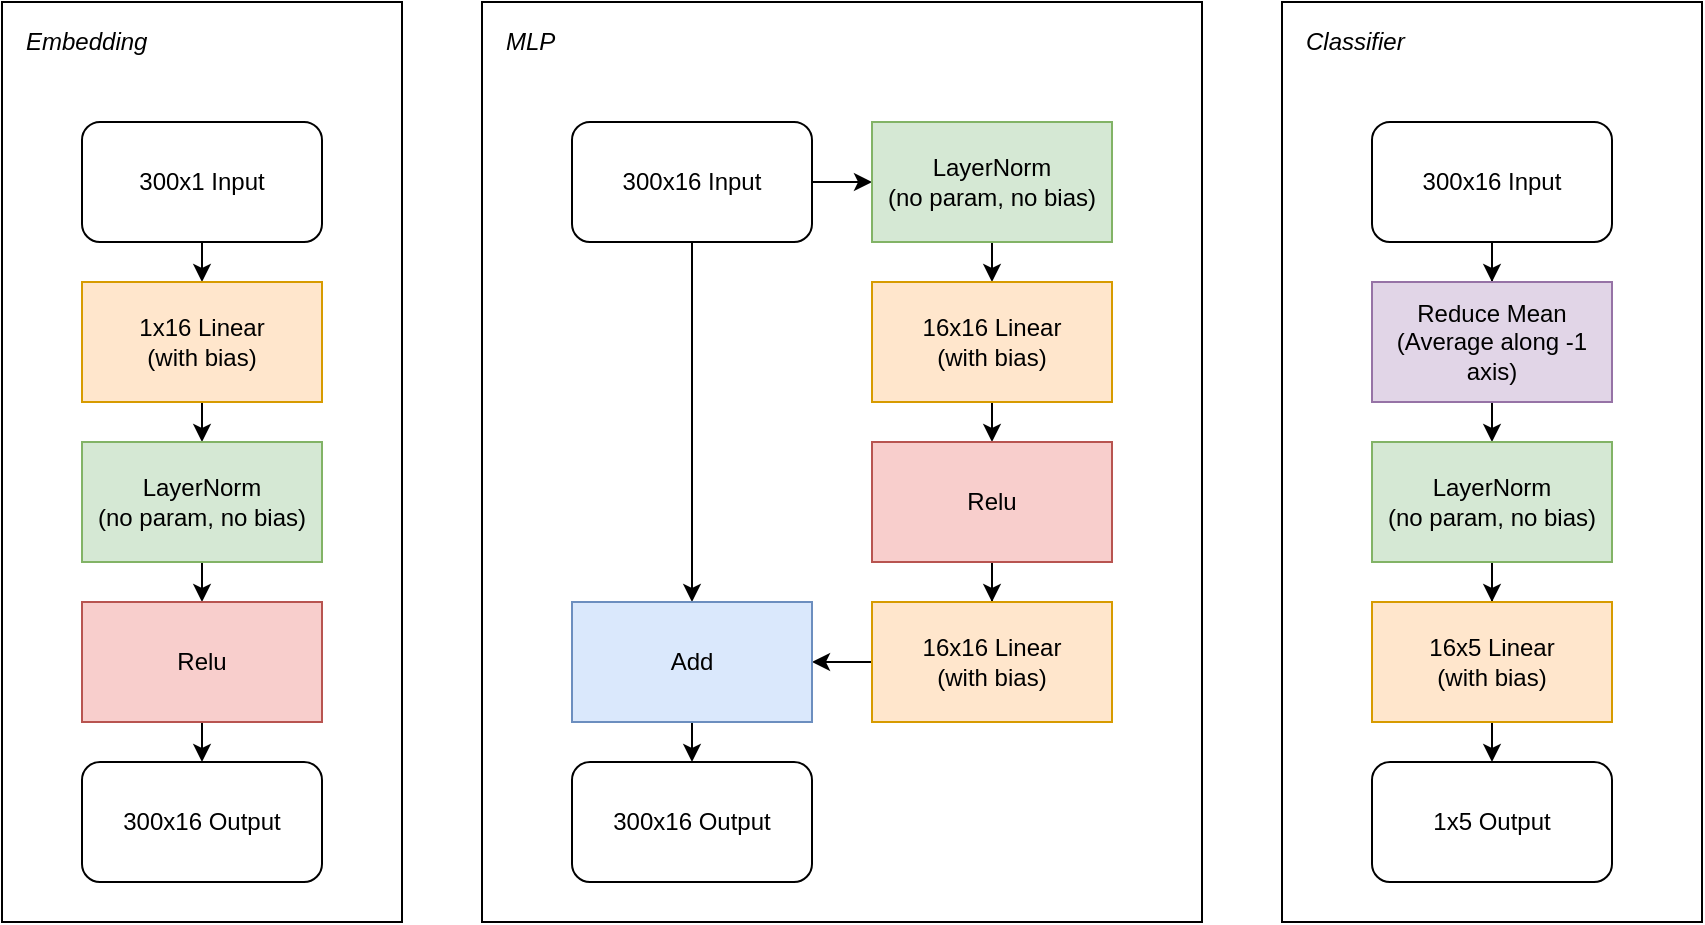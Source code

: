<mxfile version="24.7.17">
  <diagram name="Page-1" id="arKGru6hpowIayrga8De">
    <mxGraphModel dx="322" dy="297" grid="1" gridSize="10" guides="1" tooltips="1" connect="1" arrows="1" fold="1" page="1" pageScale="1" pageWidth="850" pageHeight="1100" math="0" shadow="0">
      <root>
        <mxCell id="0" />
        <mxCell id="1" parent="0" />
        <mxCell id="b9IoeqDUEjFp9OLqasUQ-37" value="" style="rounded=0;whiteSpace=wrap;html=1;" vertex="1" parent="1">
          <mxGeometry x="840" y="120" width="210" height="460" as="geometry" />
        </mxCell>
        <mxCell id="b9IoeqDUEjFp9OLqasUQ-30" value="" style="rounded=0;whiteSpace=wrap;html=1;" vertex="1" parent="1">
          <mxGeometry x="440" y="120" width="360" height="460" as="geometry" />
        </mxCell>
        <mxCell id="b9IoeqDUEjFp9OLqasUQ-14" value="" style="rounded=0;whiteSpace=wrap;html=1;" vertex="1" parent="1">
          <mxGeometry x="200" y="120" width="200" height="460" as="geometry" />
        </mxCell>
        <mxCell id="b9IoeqDUEjFp9OLqasUQ-10" style="edgeStyle=orthogonalEdgeStyle;rounded=0;orthogonalLoop=1;jettySize=auto;html=1;exitX=0.5;exitY=1;exitDx=0;exitDy=0;entryX=0.5;entryY=0;entryDx=0;entryDy=0;" edge="1" parent="1" source="b9IoeqDUEjFp9OLqasUQ-2" target="b9IoeqDUEjFp9OLqasUQ-3">
          <mxGeometry relative="1" as="geometry" />
        </mxCell>
        <mxCell id="b9IoeqDUEjFp9OLqasUQ-2" value="300x1 Input" style="rounded=1;whiteSpace=wrap;html=1;" vertex="1" parent="1">
          <mxGeometry x="240" y="180" width="120" height="60" as="geometry" />
        </mxCell>
        <mxCell id="b9IoeqDUEjFp9OLqasUQ-11" style="edgeStyle=orthogonalEdgeStyle;rounded=0;orthogonalLoop=1;jettySize=auto;html=1;exitX=0.5;exitY=1;exitDx=0;exitDy=0;entryX=0.5;entryY=0;entryDx=0;entryDy=0;" edge="1" parent="1" source="b9IoeqDUEjFp9OLqasUQ-3" target="b9IoeqDUEjFp9OLqasUQ-4">
          <mxGeometry relative="1" as="geometry" />
        </mxCell>
        <mxCell id="b9IoeqDUEjFp9OLqasUQ-3" value="1x16 Linear&lt;div&gt;(with bias)&lt;/div&gt;" style="rounded=0;whiteSpace=wrap;html=1;fillColor=#ffe6cc;strokeColor=#d79b00;" vertex="1" parent="1">
          <mxGeometry x="240" y="260" width="120" height="60" as="geometry" />
        </mxCell>
        <mxCell id="b9IoeqDUEjFp9OLqasUQ-12" style="edgeStyle=orthogonalEdgeStyle;rounded=0;orthogonalLoop=1;jettySize=auto;html=1;exitX=0.5;exitY=1;exitDx=0;exitDy=0;entryX=0.5;entryY=0;entryDx=0;entryDy=0;" edge="1" parent="1" source="b9IoeqDUEjFp9OLqasUQ-4" target="b9IoeqDUEjFp9OLqasUQ-5">
          <mxGeometry relative="1" as="geometry" />
        </mxCell>
        <mxCell id="b9IoeqDUEjFp9OLqasUQ-4" value="LayerNorm&lt;div&gt;(no param, no bias)&lt;/div&gt;" style="rounded=0;whiteSpace=wrap;html=1;fillColor=#d5e8d4;strokeColor=#82b366;" vertex="1" parent="1">
          <mxGeometry x="240" y="340" width="120" height="60" as="geometry" />
        </mxCell>
        <mxCell id="b9IoeqDUEjFp9OLqasUQ-13" style="edgeStyle=orthogonalEdgeStyle;rounded=0;orthogonalLoop=1;jettySize=auto;html=1;exitX=0.5;exitY=1;exitDx=0;exitDy=0;entryX=0.5;entryY=0;entryDx=0;entryDy=0;" edge="1" parent="1" source="b9IoeqDUEjFp9OLqasUQ-5" target="b9IoeqDUEjFp9OLqasUQ-6">
          <mxGeometry relative="1" as="geometry" />
        </mxCell>
        <mxCell id="b9IoeqDUEjFp9OLqasUQ-5" value="Relu" style="rounded=0;whiteSpace=wrap;html=1;fillColor=#f8cecc;strokeColor=#b85450;" vertex="1" parent="1">
          <mxGeometry x="240" y="420" width="120" height="60" as="geometry" />
        </mxCell>
        <mxCell id="b9IoeqDUEjFp9OLqasUQ-6" value="300x16 Output" style="rounded=1;whiteSpace=wrap;html=1;" vertex="1" parent="1">
          <mxGeometry x="240" y="500" width="120" height="60" as="geometry" />
        </mxCell>
        <mxCell id="b9IoeqDUEjFp9OLqasUQ-15" value="&lt;i&gt;Embedding&lt;/i&gt;" style="text;html=1;align=left;verticalAlign=middle;whiteSpace=wrap;rounded=0;" vertex="1" parent="1">
          <mxGeometry x="210" y="130" width="80" height="20" as="geometry" />
        </mxCell>
        <mxCell id="b9IoeqDUEjFp9OLqasUQ-23" style="edgeStyle=orthogonalEdgeStyle;rounded=0;orthogonalLoop=1;jettySize=auto;html=1;exitX=1;exitY=0.5;exitDx=0;exitDy=0;entryX=0;entryY=0.5;entryDx=0;entryDy=0;" edge="1" parent="1" source="b9IoeqDUEjFp9OLqasUQ-16" target="b9IoeqDUEjFp9OLqasUQ-17">
          <mxGeometry relative="1" as="geometry" />
        </mxCell>
        <mxCell id="b9IoeqDUEjFp9OLqasUQ-28" style="edgeStyle=orthogonalEdgeStyle;rounded=0;orthogonalLoop=1;jettySize=auto;html=1;exitX=0.5;exitY=1;exitDx=0;exitDy=0;entryX=0.5;entryY=0;entryDx=0;entryDy=0;" edge="1" parent="1" source="b9IoeqDUEjFp9OLqasUQ-16" target="b9IoeqDUEjFp9OLqasUQ-21">
          <mxGeometry relative="1" as="geometry" />
        </mxCell>
        <mxCell id="b9IoeqDUEjFp9OLqasUQ-16" value="300x16 Input" style="rounded=1;whiteSpace=wrap;html=1;" vertex="1" parent="1">
          <mxGeometry x="485" y="180" width="120" height="60" as="geometry" />
        </mxCell>
        <mxCell id="b9IoeqDUEjFp9OLqasUQ-24" style="edgeStyle=orthogonalEdgeStyle;rounded=0;orthogonalLoop=1;jettySize=auto;html=1;exitX=0.5;exitY=1;exitDx=0;exitDy=0;entryX=0.5;entryY=0;entryDx=0;entryDy=0;" edge="1" parent="1" source="b9IoeqDUEjFp9OLqasUQ-17" target="b9IoeqDUEjFp9OLqasUQ-18">
          <mxGeometry relative="1" as="geometry" />
        </mxCell>
        <mxCell id="b9IoeqDUEjFp9OLqasUQ-17" value="LayerNorm&lt;div&gt;(no param, no bias)&lt;/div&gt;" style="rounded=0;whiteSpace=wrap;html=1;fillColor=#d5e8d4;strokeColor=#82b366;" vertex="1" parent="1">
          <mxGeometry x="635" y="180" width="120" height="60" as="geometry" />
        </mxCell>
        <mxCell id="b9IoeqDUEjFp9OLqasUQ-25" style="edgeStyle=orthogonalEdgeStyle;rounded=0;orthogonalLoop=1;jettySize=auto;html=1;exitX=0.5;exitY=1;exitDx=0;exitDy=0;entryX=0.5;entryY=0;entryDx=0;entryDy=0;" edge="1" parent="1" source="b9IoeqDUEjFp9OLqasUQ-18" target="b9IoeqDUEjFp9OLqasUQ-19">
          <mxGeometry relative="1" as="geometry" />
        </mxCell>
        <mxCell id="b9IoeqDUEjFp9OLqasUQ-18" value="16x16 Linear&lt;div&gt;(with bias)&lt;/div&gt;" style="rounded=0;whiteSpace=wrap;html=1;fillColor=#ffe6cc;strokeColor=#d79b00;" vertex="1" parent="1">
          <mxGeometry x="635" y="260" width="120" height="60" as="geometry" />
        </mxCell>
        <mxCell id="b9IoeqDUEjFp9OLqasUQ-26" style="edgeStyle=orthogonalEdgeStyle;rounded=0;orthogonalLoop=1;jettySize=auto;html=1;exitX=0.5;exitY=1;exitDx=0;exitDy=0;" edge="1" parent="1" source="b9IoeqDUEjFp9OLqasUQ-19" target="b9IoeqDUEjFp9OLqasUQ-20">
          <mxGeometry relative="1" as="geometry" />
        </mxCell>
        <mxCell id="b9IoeqDUEjFp9OLqasUQ-19" value="Relu" style="rounded=0;whiteSpace=wrap;html=1;fillColor=#f8cecc;strokeColor=#b85450;" vertex="1" parent="1">
          <mxGeometry x="635" y="340" width="120" height="60" as="geometry" />
        </mxCell>
        <mxCell id="b9IoeqDUEjFp9OLqasUQ-27" style="edgeStyle=orthogonalEdgeStyle;rounded=0;orthogonalLoop=1;jettySize=auto;html=1;exitX=0;exitY=0.5;exitDx=0;exitDy=0;entryX=1;entryY=0.5;entryDx=0;entryDy=0;" edge="1" parent="1" source="b9IoeqDUEjFp9OLqasUQ-20" target="b9IoeqDUEjFp9OLqasUQ-21">
          <mxGeometry relative="1" as="geometry" />
        </mxCell>
        <mxCell id="b9IoeqDUEjFp9OLqasUQ-20" value="16x16 Linear&lt;div&gt;(with bias)&lt;/div&gt;" style="rounded=0;whiteSpace=wrap;html=1;fillColor=#ffe6cc;strokeColor=#d79b00;" vertex="1" parent="1">
          <mxGeometry x="635" y="420" width="120" height="60" as="geometry" />
        </mxCell>
        <mxCell id="b9IoeqDUEjFp9OLqasUQ-29" style="edgeStyle=orthogonalEdgeStyle;rounded=0;orthogonalLoop=1;jettySize=auto;html=1;exitX=0.5;exitY=1;exitDx=0;exitDy=0;entryX=0.5;entryY=0;entryDx=0;entryDy=0;" edge="1" parent="1" source="b9IoeqDUEjFp9OLqasUQ-21" target="b9IoeqDUEjFp9OLqasUQ-22">
          <mxGeometry relative="1" as="geometry" />
        </mxCell>
        <mxCell id="b9IoeqDUEjFp9OLqasUQ-21" value="Add" style="rounded=0;whiteSpace=wrap;html=1;fillColor=#dae8fc;strokeColor=#6c8ebf;" vertex="1" parent="1">
          <mxGeometry x="485" y="420" width="120" height="60" as="geometry" />
        </mxCell>
        <mxCell id="b9IoeqDUEjFp9OLqasUQ-22" value="300x16 Output" style="rounded=1;whiteSpace=wrap;html=1;" vertex="1" parent="1">
          <mxGeometry x="485" y="500" width="120" height="60" as="geometry" />
        </mxCell>
        <mxCell id="b9IoeqDUEjFp9OLqasUQ-31" value="&lt;i&gt;MLP&lt;/i&gt;" style="text;html=1;align=left;verticalAlign=middle;whiteSpace=wrap;rounded=0;" vertex="1" parent="1">
          <mxGeometry x="450" y="130" width="40" height="20" as="geometry" />
        </mxCell>
        <mxCell id="b9IoeqDUEjFp9OLqasUQ-38" style="edgeStyle=orthogonalEdgeStyle;rounded=0;orthogonalLoop=1;jettySize=auto;html=1;exitX=0.5;exitY=1;exitDx=0;exitDy=0;" edge="1" parent="1" source="b9IoeqDUEjFp9OLqasUQ-32" target="b9IoeqDUEjFp9OLqasUQ-33">
          <mxGeometry relative="1" as="geometry" />
        </mxCell>
        <mxCell id="b9IoeqDUEjFp9OLqasUQ-32" value="300x16 Input" style="rounded=1;whiteSpace=wrap;html=1;" vertex="1" parent="1">
          <mxGeometry x="885" y="180" width="120" height="60" as="geometry" />
        </mxCell>
        <mxCell id="b9IoeqDUEjFp9OLqasUQ-39" style="edgeStyle=orthogonalEdgeStyle;rounded=0;orthogonalLoop=1;jettySize=auto;html=1;exitX=0.5;exitY=1;exitDx=0;exitDy=0;entryX=0.5;entryY=0;entryDx=0;entryDy=0;" edge="1" parent="1" source="b9IoeqDUEjFp9OLqasUQ-33" target="b9IoeqDUEjFp9OLqasUQ-34">
          <mxGeometry relative="1" as="geometry" />
        </mxCell>
        <mxCell id="b9IoeqDUEjFp9OLqasUQ-33" value="Reduce Mean&lt;div&gt;(Average along -1 axis)&lt;/div&gt;" style="rounded=0;whiteSpace=wrap;html=1;fillColor=#e1d5e7;strokeColor=#9673a6;" vertex="1" parent="1">
          <mxGeometry x="885" y="260" width="120" height="60" as="geometry" />
        </mxCell>
        <mxCell id="b9IoeqDUEjFp9OLqasUQ-41" style="edgeStyle=orthogonalEdgeStyle;rounded=0;orthogonalLoop=1;jettySize=auto;html=1;exitX=0.5;exitY=1;exitDx=0;exitDy=0;" edge="1" parent="1" source="b9IoeqDUEjFp9OLqasUQ-34" target="b9IoeqDUEjFp9OLqasUQ-35">
          <mxGeometry relative="1" as="geometry" />
        </mxCell>
        <mxCell id="b9IoeqDUEjFp9OLqasUQ-34" value="LayerNorm&lt;div&gt;(no param, no bias)&lt;/div&gt;" style="rounded=0;whiteSpace=wrap;html=1;fillColor=#d5e8d4;strokeColor=#82b366;" vertex="1" parent="1">
          <mxGeometry x="885" y="340" width="120" height="60" as="geometry" />
        </mxCell>
        <mxCell id="b9IoeqDUEjFp9OLqasUQ-42" style="edgeStyle=orthogonalEdgeStyle;rounded=0;orthogonalLoop=1;jettySize=auto;html=1;exitX=0.5;exitY=1;exitDx=0;exitDy=0;entryX=0.5;entryY=0;entryDx=0;entryDy=0;" edge="1" parent="1" source="b9IoeqDUEjFp9OLqasUQ-35" target="b9IoeqDUEjFp9OLqasUQ-36">
          <mxGeometry relative="1" as="geometry" />
        </mxCell>
        <mxCell id="b9IoeqDUEjFp9OLqasUQ-35" value="16x5 Linear&lt;div&gt;(with bias)&lt;/div&gt;" style="rounded=0;whiteSpace=wrap;html=1;fillColor=#ffe6cc;strokeColor=#d79b00;" vertex="1" parent="1">
          <mxGeometry x="885" y="420" width="120" height="60" as="geometry" />
        </mxCell>
        <mxCell id="b9IoeqDUEjFp9OLqasUQ-36" value="1x5 Output" style="rounded=1;whiteSpace=wrap;html=1;" vertex="1" parent="1">
          <mxGeometry x="885" y="500" width="120" height="60" as="geometry" />
        </mxCell>
        <mxCell id="b9IoeqDUEjFp9OLqasUQ-43" value="&lt;i&gt;Classifier&lt;/i&gt;" style="text;html=1;align=left;verticalAlign=middle;whiteSpace=wrap;rounded=0;" vertex="1" parent="1">
          <mxGeometry x="850" y="130" width="70" height="20" as="geometry" />
        </mxCell>
      </root>
    </mxGraphModel>
  </diagram>
</mxfile>
